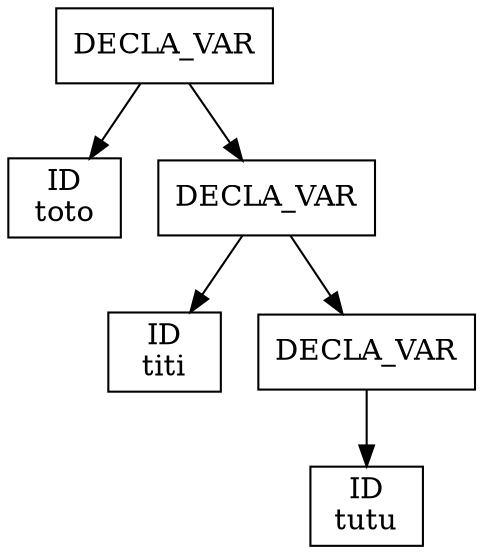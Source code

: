 digraph ASA {
node0x5557778167f0 [label="DECLA_VAR\n", shape=box];
node0x5557778167f0 -> node0x555777816830;
node0x555777816830 [label="ID\ntoto", shape=box];
node0x5557778167f0 -> node0x555777816770;
node0x555777816770 [label="DECLA_VAR\n", shape=box];
node0x555777816770 -> node0x5557778167b0;
node0x5557778167b0 [label="ID\ntiti", shape=box];
node0x555777816770 -> node0x5557778166f0;
node0x5557778166f0 [label="DECLA_VAR\n", shape=box];
node0x5557778166f0 -> node0x555777816730;
node0x555777816730 [label="ID\ntutu", shape=box];
}

